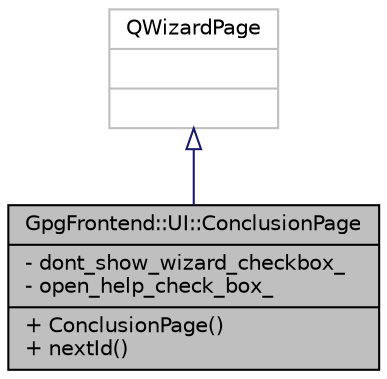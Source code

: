 digraph "GpgFrontend::UI::ConclusionPage"
{
 // INTERACTIVE_SVG=YES
 // LATEX_PDF_SIZE
  edge [fontname="Helvetica",fontsize="10",labelfontname="Helvetica",labelfontsize="10"];
  node [fontname="Helvetica",fontsize="10",shape=record];
  Node1 [label="{GpgFrontend::UI::ConclusionPage\n|- dont_show_wizard_checkbox_\l- open_help_check_box_\l|+ ConclusionPage()\l+ nextId()\l}",height=0.2,width=0.4,color="black", fillcolor="grey75", style="filled", fontcolor="black",tooltip=" "];
  Node2 -> Node1 [dir="back",color="midnightblue",fontsize="10",style="solid",arrowtail="onormal",fontname="Helvetica"];
  Node2 [label="{QWizardPage\n||}",height=0.2,width=0.4,color="grey75", fillcolor="white", style="filled",tooltip=" "];
}
